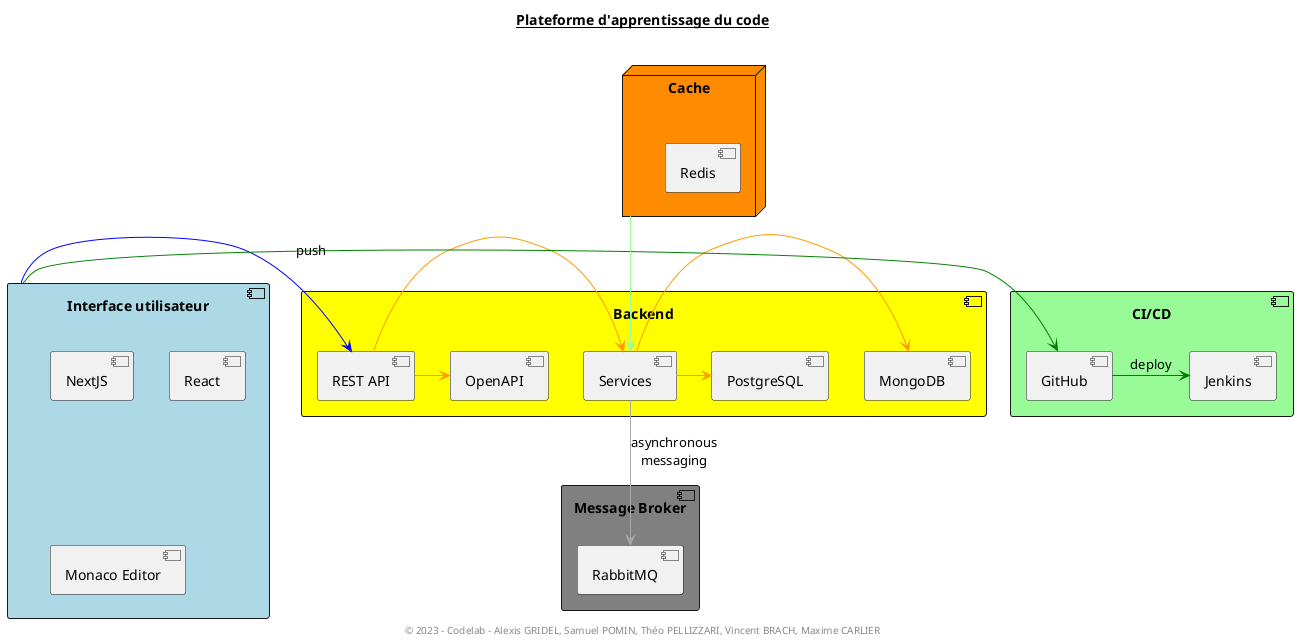 @startuml

!define UI_COLOR LightBlue
!define API_COLOR Yellow
!define CACHE_COLOR DarkOrange
!define CICD_COLOR PaleGreen
!define BROKER_COLOR Gray

title __Plateforme d'apprentissage du code__\n
footer © 2023 - Codelab - Alexis GRIDEL, Samuel POMIN, Théo PELLIZZARI, Vincent BRACH, Maxime CARLIER

component "Interface utilisateur" as UI #UI_COLOR {
  component [NextJS] as nextjs
  component [React] as react
  component [Monaco Editor] as monaco
}

component "Backend" as API #API_COLOR {
  component [OpenAPI] as openapi
  component [REST API] as rest
  component [Services] as services
  database [MongoDB] as mongo
  database [PostgreSQL] as sql
}

node "Cache" as cache #CACHE_COLOR {
  component [Redis] as redis
}

component "CI/CD" as cicd #CICD_COLOR {
  component [GitHub] as github
  component [Jenkins] as jenkins
}

component "Message Broker" as broker #BROKER_COLOR {
  component [RabbitMQ] as rabbitmq
}

UI -[#Blue]> rest
rest -[#FF9900]> services
services -[#FF9900]> mongo
services -[#FF9900]> sql
rest -[#FF9900]> openapi
UI -[#Green]> github : push
github -[#Green]> jenkins : deploy
cache -[#99FF99]-> services
services -[#DarkGrey]-> rabbitmq : asynchronous\nmessaging

@enduml
